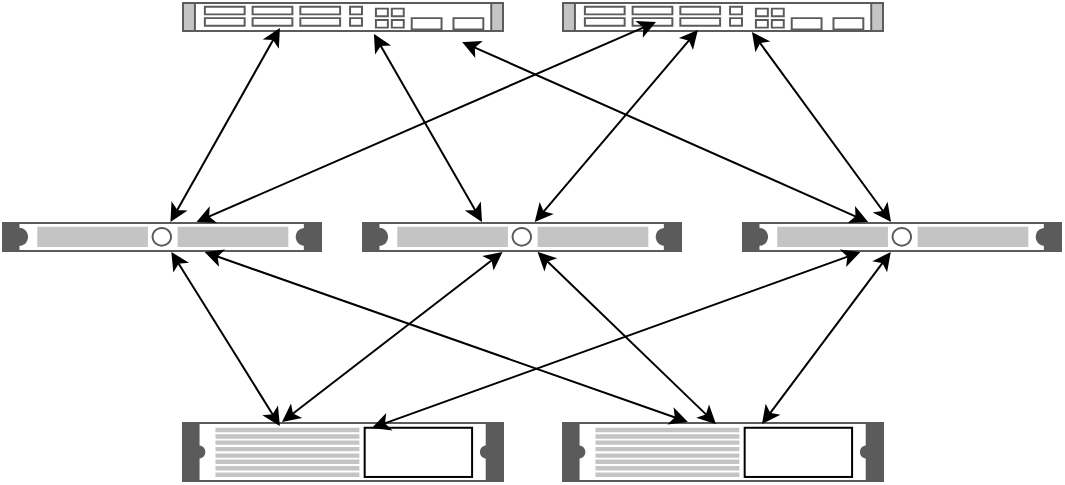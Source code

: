 <mxfile version="15.8.7" type="device"><diagram id="8rqYsQLX9LuJqR6sVaL6" name="Страница 1"><mxGraphModel dx="1102" dy="865" grid="1" gridSize="10" guides="1" tooltips="1" connect="1" arrows="1" fold="1" page="1" pageScale="1" pageWidth="4681" pageHeight="3300" math="0" shadow="0"><root><mxCell id="0"/><mxCell id="1" parent="0"/><mxCell id="yuXl2MoTemxlj36fHoU6-11" value="" style="shape=mxgraph.rack.apc.apc_smart_ups_1000-3000_va_2u;html=1;labelPosition=right;align=left;spacingLeft=15;dashed=0;shadow=0;fillColor=#ffffff;" vertex="1" parent="1"><mxGeometry x="540" y="460" width="161" height="30" as="geometry"/></mxCell><mxCell id="yuXl2MoTemxlj36fHoU6-12" value="" style="shape=mxgraph.rack.apc.apc_smart_ups_1000-3000_va_2u;html=1;labelPosition=right;align=left;spacingLeft=15;dashed=0;shadow=0;fillColor=#ffffff;" vertex="1" parent="1"><mxGeometry x="350" y="460" width="161" height="30" as="geometry"/></mxCell><mxCell id="yuXl2MoTemxlj36fHoU6-13" value="" style="shape=mxgraph.rack.cisco.cisco_catalyst_4928_10_gigabit_ethernet_switch;html=1;labelPosition=right;align=left;spacingLeft=15;dashed=0;shadow=0;fillColor=#ffffff;" vertex="1" parent="1"><mxGeometry x="350" y="250" width="161" height="15" as="geometry"/></mxCell><mxCell id="yuXl2MoTemxlj36fHoU6-14" value="" style="shape=mxgraph.rack.cisco.cisco_catalyst_4928_10_gigabit_ethernet_switch;html=1;labelPosition=right;align=left;spacingLeft=15;dashed=0;shadow=0;fillColor=#ffffff;" vertex="1" parent="1"><mxGeometry x="540" y="250" width="161" height="15" as="geometry"/></mxCell><mxCell id="yuXl2MoTemxlj36fHoU6-15" value="" style="strokeColor=#666666;html=1;labelPosition=right;align=left;spacingLeft=15;shadow=0;dashed=0;outlineConnect=0;shape=mxgraph.rack.general.1u_rack_server;" vertex="1" parent="1"><mxGeometry x="260" y="360" width="160" height="15" as="geometry"/></mxCell><mxCell id="yuXl2MoTemxlj36fHoU6-16" value="" style="strokeColor=#666666;html=1;labelPosition=right;align=left;spacingLeft=15;shadow=0;dashed=0;outlineConnect=0;shape=mxgraph.rack.general.1u_rack_server;" vertex="1" parent="1"><mxGeometry x="440" y="360" width="160" height="15" as="geometry"/></mxCell><mxCell id="yuXl2MoTemxlj36fHoU6-17" value="" style="strokeColor=#666666;html=1;labelPosition=right;align=left;spacingLeft=15;shadow=0;dashed=0;outlineConnect=0;shape=mxgraph.rack.general.1u_rack_server;" vertex="1" parent="1"><mxGeometry x="630" y="360" width="160" height="15" as="geometry"/></mxCell><mxCell id="yuXl2MoTemxlj36fHoU6-19" value="" style="endArrow=classic;startArrow=classic;html=1;rounded=0;entryX=0.304;entryY=0.867;entryDx=0;entryDy=0;entryPerimeter=0;" edge="1" parent="1" source="yuXl2MoTemxlj36fHoU6-15" target="yuXl2MoTemxlj36fHoU6-13"><mxGeometry width="50" height="50" relative="1" as="geometry"><mxPoint x="470" y="760" as="sourcePoint"/><mxPoint x="470" y="690" as="targetPoint"/></mxGeometry></mxCell><mxCell id="yuXl2MoTemxlj36fHoU6-20" value="" style="endArrow=classic;startArrow=classic;html=1;rounded=0;entryX=0.596;entryY=1.067;entryDx=0;entryDy=0;entryPerimeter=0;" edge="1" parent="1" target="yuXl2MoTemxlj36fHoU6-13"><mxGeometry width="50" height="50" relative="1" as="geometry"><mxPoint x="500" y="360" as="sourcePoint"/><mxPoint x="784.713" y="633.005" as="targetPoint"/></mxGeometry></mxCell><mxCell id="yuXl2MoTemxlj36fHoU6-21" value="" style="endArrow=classic;startArrow=classic;html=1;rounded=0;entryX=0.87;entryY=1.333;entryDx=0;entryDy=0;entryPerimeter=0;" edge="1" parent="1" source="yuXl2MoTemxlj36fHoU6-17" target="yuXl2MoTemxlj36fHoU6-13"><mxGeometry width="50" height="50" relative="1" as="geometry"><mxPoint x="870" y="720" as="sourcePoint"/><mxPoint x="924.713" y="623.005" as="targetPoint"/></mxGeometry></mxCell><mxCell id="yuXl2MoTemxlj36fHoU6-22" value="" style="endArrow=classic;startArrow=classic;html=1;rounded=0;entryX=0.422;entryY=0.933;entryDx=0;entryDy=0;entryPerimeter=0;" edge="1" parent="1" source="yuXl2MoTemxlj36fHoU6-16" target="yuXl2MoTemxlj36fHoU6-14"><mxGeometry width="50" height="50" relative="1" as="geometry"><mxPoint x="970" y="680" as="sourcePoint"/><mxPoint x="1024.713" y="583.005" as="targetPoint"/></mxGeometry></mxCell><mxCell id="yuXl2MoTemxlj36fHoU6-23" value="" style="endArrow=classic;startArrow=classic;html=1;rounded=0;entryX=0.59;entryY=1;entryDx=0;entryDy=0;entryPerimeter=0;" edge="1" parent="1" source="yuXl2MoTemxlj36fHoU6-17" target="yuXl2MoTemxlj36fHoU6-14"><mxGeometry width="50" height="50" relative="1" as="geometry"><mxPoint x="940" y="740" as="sourcePoint"/><mxPoint x="994.713" y="643.005" as="targetPoint"/></mxGeometry></mxCell><mxCell id="yuXl2MoTemxlj36fHoU6-24" value="" style="endArrow=classic;startArrow=classic;html=1;rounded=0;entryX=0.292;entryY=0.667;entryDx=0;entryDy=0;entryPerimeter=0;" edge="1" parent="1" source="yuXl2MoTemxlj36fHoU6-15" target="yuXl2MoTemxlj36fHoU6-14"><mxGeometry width="50" height="50" relative="1" as="geometry"><mxPoint x="850" y="790" as="sourcePoint"/><mxPoint x="904.713" y="693.005" as="targetPoint"/></mxGeometry></mxCell><mxCell id="yuXl2MoTemxlj36fHoU6-25" value="" style="endArrow=classic;startArrow=classic;html=1;rounded=0;exitX=0.478;exitY=0.033;exitDx=0;exitDy=0;exitPerimeter=0;" edge="1" parent="1" source="yuXl2MoTemxlj36fHoU6-11" target="yuXl2MoTemxlj36fHoU6-16"><mxGeometry width="50" height="50" relative="1" as="geometry"><mxPoint x="860" y="650" as="sourcePoint"/><mxPoint x="914.713" y="553.005" as="targetPoint"/></mxGeometry></mxCell><mxCell id="yuXl2MoTemxlj36fHoU6-26" value="" style="endArrow=classic;startArrow=classic;html=1;rounded=0;" edge="1" parent="1" target="yuXl2MoTemxlj36fHoU6-16"><mxGeometry width="50" height="50" relative="1" as="geometry"><mxPoint x="400" y="460" as="sourcePoint"/><mxPoint x="454.713" y="363.005" as="targetPoint"/></mxGeometry></mxCell><mxCell id="yuXl2MoTemxlj36fHoU6-27" value="" style="endArrow=classic;startArrow=classic;html=1;rounded=0;entryX=0.391;entryY=0;entryDx=0;entryDy=0;entryPerimeter=0;" edge="1" parent="1" source="yuXl2MoTemxlj36fHoU6-15" target="yuXl2MoTemxlj36fHoU6-11"><mxGeometry width="50" height="50" relative="1" as="geometry"><mxPoint x="760" y="760" as="sourcePoint"/><mxPoint x="814.713" y="663.005" as="targetPoint"/></mxGeometry></mxCell><mxCell id="yuXl2MoTemxlj36fHoU6-28" value="" style="endArrow=classic;startArrow=classic;html=1;rounded=0;exitX=0.304;exitY=0.067;exitDx=0;exitDy=0;exitPerimeter=0;" edge="1" parent="1" source="yuXl2MoTemxlj36fHoU6-12" target="yuXl2MoTemxlj36fHoU6-15"><mxGeometry width="50" height="50" relative="1" as="geometry"><mxPoint x="530" y="796.995" as="sourcePoint"/><mxPoint x="584.713" y="700" as="targetPoint"/></mxGeometry></mxCell><mxCell id="yuXl2MoTemxlj36fHoU6-29" value="" style="endArrow=classic;startArrow=classic;html=1;rounded=0;exitX=0.59;exitY=0.1;exitDx=0;exitDy=0;exitPerimeter=0;" edge="1" parent="1" source="yuXl2MoTemxlj36fHoU6-12" target="yuXl2MoTemxlj36fHoU6-17"><mxGeometry width="50" height="50" relative="1" as="geometry"><mxPoint x="470" y="856.995" as="sourcePoint"/><mxPoint x="524.713" y="760" as="targetPoint"/></mxGeometry></mxCell><mxCell id="yuXl2MoTemxlj36fHoU6-30" value="" style="endArrow=classic;startArrow=classic;html=1;rounded=0;exitX=0.621;exitY=0.033;exitDx=0;exitDy=0;exitPerimeter=0;" edge="1" parent="1" source="yuXl2MoTemxlj36fHoU6-11" target="yuXl2MoTemxlj36fHoU6-17"><mxGeometry width="50" height="50" relative="1" as="geometry"><mxPoint x="430" y="906.995" as="sourcePoint"/><mxPoint x="484.713" y="810" as="targetPoint"/></mxGeometry></mxCell></root></mxGraphModel></diagram></mxfile>